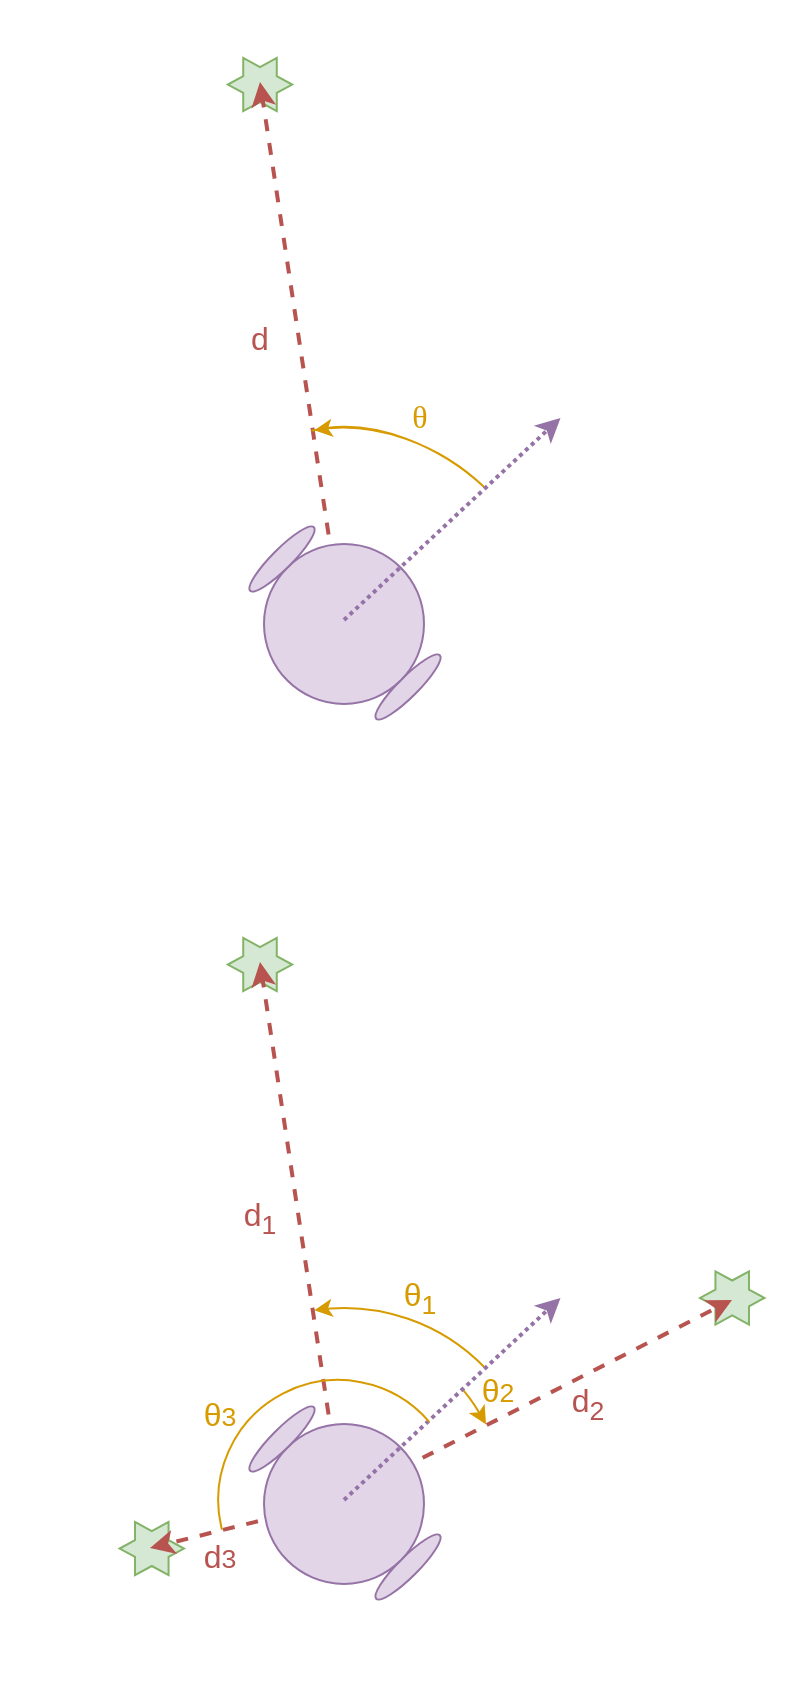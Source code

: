 <mxfile version="26.1.1">
  <diagram name="Page-1" id="iYsXMBY1wStBnRutnZC9">
    <mxGraphModel dx="1728" dy="1007" grid="1" gridSize="10" guides="1" tooltips="1" connect="1" arrows="1" fold="1" page="1" pageScale="1" pageWidth="850" pageHeight="1100" math="0" shadow="0">
      <root>
        <mxCell id="0" />
        <mxCell id="1" parent="0" />
        <mxCell id="1L5F273BirXwblOx_tCw-1" value="" style="verticalLabelPosition=bottom;verticalAlign=top;html=1;shape=mxgraph.basic.6_point_star;hachureGap=4;fontFamily=Architects Daughter;fontSource=https%3A%2F%2Ffonts.googleapis.com%2Fcss%3Ffamily%3DArchitects%2BDaughter;fillColor=#d5e8d4;strokeColor=#82b366;" vertex="1" parent="1">
          <mxGeometry x="179.8" y="960.996" width="32.2" height="26.562" as="geometry" />
        </mxCell>
        <mxCell id="1L5F273BirXwblOx_tCw-2" value="" style="endArrow=classic;dashed=1;html=1;strokeWidth=2;rounded=0;hachureGap=4;fontFamily=Architects Daughter;fontSource=https%3A%2F%2Ffonts.googleapis.com%2Fcss%3Ffamily%3DArchitects%2BDaughter;fillColor=#f8cecc;strokeColor=#b85450;endFill=1;startArrow=classic;startFill=1;" edge="1" parent="1">
          <mxGeometry width="50" height="50" relative="1" as="geometry">
            <mxPoint x="291.91" y="950" as="sourcePoint" />
            <mxPoint x="195" y="974" as="targetPoint" />
          </mxGeometry>
        </mxCell>
        <mxCell id="Ijn5KE8HHZ80fmaEsMWL-29" value="" style="rounded=0;whiteSpace=wrap;html=1;strokeColor=none;opacity=0;" parent="1" vertex="1">
          <mxGeometry x="120" y="639.72" width="400" height="399.72" as="geometry" />
        </mxCell>
        <mxCell id="Ijn5KE8HHZ80fmaEsMWL-25" value="" style="verticalLabelPosition=bottom;verticalAlign=top;html=1;shape=mxgraph.basic.arc;startAngle=0.133;endAngle=0.171;hachureGap=4;fontFamily=Architects Daughter;fontSource=https%3A%2F%2Ffonts.googleapis.com%2Fcss%3Ffamily%3DArchitects%2BDaughter;fillColor=#ffe6cc;strokeColor=#d79b00;" parent="1" vertex="1">
          <mxGeometry x="212" y="866.5" width="160" height="171" as="geometry" />
        </mxCell>
        <mxCell id="Ijn5KE8HHZ80fmaEsMWL-8" value="" style="verticalLabelPosition=bottom;verticalAlign=top;html=1;shape=mxgraph.basic.6_point_star;hachureGap=4;fontFamily=Architects Daughter;fontSource=https%3A%2F%2Ffonts.googleapis.com%2Fcss%3Ffamily%3DArchitects%2BDaughter;fillColor=#d5e8d4;strokeColor=#82b366;" parent="1" vertex="1">
          <mxGeometry x="470" y="835.716" width="32.2" height="26.562" as="geometry" />
        </mxCell>
        <mxCell id="Ijn5KE8HHZ80fmaEsMWL-16" value="" style="endArrow=classic;dashed=1;html=1;strokeWidth=2;rounded=0;hachureGap=4;fontFamily=Architects Daughter;fontSource=https%3A%2F%2Ffonts.googleapis.com%2Fcss%3Ffamily%3DArchitects%2BDaughter;fillColor=#f8cecc;strokeColor=#b85450;endFill=1;startArrow=classic;startFill=1;" parent="1" edge="1">
          <mxGeometry width="50" height="50" relative="1" as="geometry">
            <mxPoint x="291.91" y="949" as="sourcePoint" />
            <mxPoint x="486" y="850" as="targetPoint" />
          </mxGeometry>
        </mxCell>
        <mxCell id="Ijn5KE8HHZ80fmaEsMWL-2" value="" style="verticalLabelPosition=bottom;verticalAlign=top;html=1;shape=mxgraph.basic.6_point_star;hachureGap=4;fontFamily=Architects Daughter;fontSource=https%3A%2F%2Ffonts.googleapis.com%2Fcss%3Ffamily%3DArchitects%2BDaughter;fillColor=#d5e8d4;strokeColor=#82b366;" parent="1" vertex="1">
          <mxGeometry x="233.9" y="228.996" width="32.2" height="26.562" as="geometry" />
        </mxCell>
        <mxCell id="onmkA3iy_ubHsqIBHsDl-18" value="d" style="text;html=1;align=center;verticalAlign=middle;whiteSpace=wrap;rounded=0;fontFamily=Helvetica;fontColor=#B85450;fontSize=16;" parent="1" vertex="1">
          <mxGeometry x="240" y="359" width="20" height="20" as="geometry" />
        </mxCell>
        <mxCell id="onmkA3iy_ubHsqIBHsDl-19" value="θ" style="text;html=1;align=center;verticalAlign=middle;whiteSpace=wrap;rounded=0;fontFamily=Architects Daughter;fontSource=https%3A%2F%2Ffonts.googleapis.com%2Fcss%3Ffamily%3DArchitects%2BDaughter;fontColor=#D79B00;fontSize=16;" parent="1" vertex="1">
          <mxGeometry x="320" y="399" width="20" height="20" as="geometry" />
        </mxCell>
        <mxCell id="onmkA3iy_ubHsqIBHsDl-9" value="" style="endArrow=classic;dashed=1;html=1;strokeWidth=2;rounded=0;hachureGap=4;fontFamily=Architects Daughter;fontSource=https%3A%2F%2Ffonts.googleapis.com%2Fcss%3Ffamily%3DArchitects%2BDaughter;fillColor=#f8cecc;strokeColor=#b85450;endFill=1;startArrow=classic;startFill=1;" parent="1" edge="1">
          <mxGeometry width="50" height="50" relative="1" as="geometry">
            <mxPoint x="290.91" y="511" as="sourcePoint" />
            <mxPoint x="250.001" y="241.0" as="targetPoint" />
          </mxGeometry>
        </mxCell>
        <mxCell id="Ijn5KE8HHZ80fmaEsMWL-3" value="" style="group" parent="1" vertex="1" connectable="0">
          <mxGeometry x="194.001" y="408.94" width="206.249" height="201.06" as="geometry" />
        </mxCell>
        <mxCell id="onmkA3iy_ubHsqIBHsDl-16" value="" style="verticalLabelPosition=bottom;verticalAlign=top;html=1;shape=mxgraph.basic.arc;startAngle=0.974;endAngle=0.128;sketch=1;hachureGap=4;jiggle=2;curveFitting=1;fontFamily=Architects Daughter;fontSource=https%3A%2F%2Ffonts.googleapis.com%2Fcss%3Ffamily%3DArchitects%2BDaughter;fillColor=#ffe6cc;strokeColor=#d79b00;" parent="Ijn5KE8HHZ80fmaEsMWL-3" vertex="1">
          <mxGeometry y="5.06" width="196" height="196" as="geometry" />
        </mxCell>
        <mxCell id="onmkA3iy_ubHsqIBHsDl-2" value="" style="ellipse;whiteSpace=wrap;html=1;hachureGap=4;fontFamily=Architects Daughter;fontSource=https%3A%2F%2Ffonts.googleapis.com%2Fcss%3Ffamily%3DArchitects%2BDaughter;fillColor=#e1d5e7;strokeColor=#9673a6;rotation=45;" parent="Ijn5KE8HHZ80fmaEsMWL-3" vertex="1">
          <mxGeometry x="124.999" y="112.06" width="10" height="45" as="geometry" />
        </mxCell>
        <mxCell id="onmkA3iy_ubHsqIBHsDl-1" value="" style="ellipse;whiteSpace=wrap;html=1;aspect=fixed;hachureGap=4;fontFamily=Architects Daughter;fontSource=https%3A%2F%2Ffonts.googleapis.com%2Fcss%3Ffamily%3DArchitects%2BDaughter;fillColor=#e1d5e7;strokeColor=#9673a6;rotation=45;gradientColor=none;" parent="Ijn5KE8HHZ80fmaEsMWL-3" vertex="1">
          <mxGeometry x="57.999" y="63.06" width="80" height="80" as="geometry" />
        </mxCell>
        <mxCell id="onmkA3iy_ubHsqIBHsDl-3" value="" style="ellipse;whiteSpace=wrap;html=1;hachureGap=4;fontFamily=Architects Daughter;fontSource=https%3A%2F%2Ffonts.googleapis.com%2Fcss%3Ffamily%3DArchitects%2BDaughter;fillColor=#e1d5e7;strokeColor=#9673a6;rotation=45;" parent="Ijn5KE8HHZ80fmaEsMWL-3" vertex="1">
          <mxGeometry x="61.999" y="48.06" width="10" height="45" as="geometry" />
        </mxCell>
        <mxCell id="onmkA3iy_ubHsqIBHsDl-4" value="" style="endArrow=classic;html=1;rounded=0;hachureGap=4;fontFamily=Architects Daughter;fontSource=https%3A%2F%2Ffonts.googleapis.com%2Fcss%3Ffamily%3DArchitects%2BDaughter;dashed=1;fillColor=#e1d5e7;strokeColor=#9673a6;dashPattern=1 1;entryX=0.495;entryY=0.582;entryDx=0;entryDy=0;entryPerimeter=0;strokeWidth=2;" parent="Ijn5KE8HHZ80fmaEsMWL-3" edge="1">
          <mxGeometry width="50" height="50" relative="1" as="geometry">
            <mxPoint x="97.999" y="101.06" as="sourcePoint" />
            <mxPoint x="206.249" as="targetPoint" />
          </mxGeometry>
        </mxCell>
        <mxCell id="onmkA3iy_ubHsqIBHsDl-17" value="" style="endArrow=classic;html=1;rounded=0;hachureGap=4;fontFamily=Architects Daughter;fontSource=https%3A%2F%2Ffonts.googleapis.com%2Fcss%3Ffamily%3DArchitects%2BDaughter;entryX=0.424;entryY=0.006;entryDx=0;entryDy=0;entryPerimeter=0;exitX=0.46;exitY=0.001;exitDx=0;exitDy=0;exitPerimeter=0;fillColor=#ffe6cc;strokeColor=#d79b00;" parent="Ijn5KE8HHZ80fmaEsMWL-3" source="onmkA3iy_ubHsqIBHsDl-16" target="onmkA3iy_ubHsqIBHsDl-16" edge="1">
          <mxGeometry width="50" height="50" relative="1" as="geometry">
            <mxPoint x="95.452" y="3.058" as="sourcePoint" />
            <mxPoint x="80.556" y="6.39" as="targetPoint" />
          </mxGeometry>
        </mxCell>
        <mxCell id="Ijn5KE8HHZ80fmaEsMWL-4" value="" style="verticalLabelPosition=bottom;verticalAlign=top;html=1;shape=mxgraph.basic.6_point_star;hachureGap=4;fontFamily=Architects Daughter;fontSource=https%3A%2F%2Ffonts.googleapis.com%2Fcss%3Ffamily%3DArchitects%2BDaughter;fillColor=#d5e8d4;strokeColor=#82b366;" parent="1" vertex="1">
          <mxGeometry x="233.9" y="668.996" width="32.2" height="26.562" as="geometry" />
        </mxCell>
        <mxCell id="Ijn5KE8HHZ80fmaEsMWL-5" value="d&lt;sub&gt;1&lt;/sub&gt;" style="text;html=1;align=center;verticalAlign=middle;whiteSpace=wrap;rounded=0;fontFamily=Helvetica;fontColor=#B85450;fontSize=16;" parent="1" vertex="1">
          <mxGeometry x="240" y="799" width="20" height="20" as="geometry" />
        </mxCell>
        <mxCell id="Ijn5KE8HHZ80fmaEsMWL-6" value="θ&lt;sub&gt;1&lt;/sub&gt;" style="text;html=1;align=center;verticalAlign=middle;whiteSpace=wrap;rounded=0;fontFamily=Helvetica;fontColor=#D79B00;fontSize=16;" parent="1" vertex="1">
          <mxGeometry x="320" y="839" width="20" height="20" as="geometry" />
        </mxCell>
        <mxCell id="Ijn5KE8HHZ80fmaEsMWL-7" value="" style="endArrow=classic;dashed=1;html=1;strokeWidth=2;rounded=0;hachureGap=4;fontFamily=Architects Daughter;fontSource=https%3A%2F%2Ffonts.googleapis.com%2Fcss%3Ffamily%3DArchitects%2BDaughter;fillColor=#f8cecc;strokeColor=#b85450;endFill=1;startArrow=classic;startFill=1;" parent="1" edge="1">
          <mxGeometry width="50" height="50" relative="1" as="geometry">
            <mxPoint x="290.91" y="951" as="sourcePoint" />
            <mxPoint x="250.001" y="681.0" as="targetPoint" />
          </mxGeometry>
        </mxCell>
        <mxCell id="Ijn5KE8HHZ80fmaEsMWL-17" value="d&lt;sub&gt;2&lt;/sub&gt;" style="text;html=1;align=center;verticalAlign=middle;whiteSpace=wrap;rounded=0;fontFamily=Helvetica;fontColor=#B85450;fontSize=16;" parent="1" vertex="1">
          <mxGeometry x="404" y="892" width="20" height="20" as="geometry" />
        </mxCell>
        <mxCell id="Ijn5KE8HHZ80fmaEsMWL-10" value="" style="verticalLabelPosition=bottom;verticalAlign=top;html=1;shape=mxgraph.basic.arc;startAngle=0.978;endAngle=0.128;hachureGap=4;fontFamily=Architects Daughter;fontSource=https%3A%2F%2Ffonts.googleapis.com%2Fcss%3Ffamily%3DArchitects%2BDaughter;fillColor=#ffe6cc;strokeColor=#d79b00;" parent="1" vertex="1">
          <mxGeometry x="194.001" y="854" width="196" height="196" as="geometry" />
        </mxCell>
        <mxCell id="Ijn5KE8HHZ80fmaEsMWL-11" value="" style="ellipse;whiteSpace=wrap;html=1;hachureGap=4;fontFamily=Architects Daughter;fontSource=https%3A%2F%2Ffonts.googleapis.com%2Fcss%3Ffamily%3DArchitects%2BDaughter;fillColor=#e1d5e7;strokeColor=#9673a6;rotation=45;" parent="1" vertex="1">
          <mxGeometry x="319" y="961" width="10" height="45" as="geometry" />
        </mxCell>
        <mxCell id="Ijn5KE8HHZ80fmaEsMWL-12" value="" style="ellipse;whiteSpace=wrap;html=1;aspect=fixed;hachureGap=4;fontFamily=Architects Daughter;fontSource=https%3A%2F%2Ffonts.googleapis.com%2Fcss%3Ffamily%3DArchitects%2BDaughter;fillColor=#e1d5e7;strokeColor=#9673a6;rotation=45;gradientColor=none;" parent="1" vertex="1">
          <mxGeometry x="252" y="912" width="80" height="80" as="geometry" />
        </mxCell>
        <mxCell id="Ijn5KE8HHZ80fmaEsMWL-13" value="" style="ellipse;whiteSpace=wrap;html=1;hachureGap=4;fontFamily=Architects Daughter;fontSource=https%3A%2F%2Ffonts.googleapis.com%2Fcss%3Ffamily%3DArchitects%2BDaughter;fillColor=#e1d5e7;strokeColor=#9673a6;rotation=45;" parent="1" vertex="1">
          <mxGeometry x="256" y="897" width="10" height="45" as="geometry" />
        </mxCell>
        <mxCell id="Ijn5KE8HHZ80fmaEsMWL-14" value="" style="endArrow=classic;html=1;rounded=0;hachureGap=4;fontFamily=Architects Daughter;fontSource=https%3A%2F%2Ffonts.googleapis.com%2Fcss%3Ffamily%3DArchitects%2BDaughter;dashed=1;fillColor=#e1d5e7;strokeColor=#9673a6;dashPattern=1 1;entryX=0.495;entryY=0.582;entryDx=0;entryDy=0;entryPerimeter=0;strokeWidth=2;" parent="1" edge="1">
          <mxGeometry width="50" height="50" relative="1" as="geometry">
            <mxPoint x="292" y="950" as="sourcePoint" />
            <mxPoint x="400.25" y="848.94" as="targetPoint" />
          </mxGeometry>
        </mxCell>
        <mxCell id="Ijn5KE8HHZ80fmaEsMWL-15" value="" style="endArrow=classic;html=1;rounded=0;hachureGap=4;fontFamily=Architects Daughter;fontSource=https%3A%2F%2Ffonts.googleapis.com%2Fcss%3Ffamily%3DArchitects%2BDaughter;entryX=0.424;entryY=0.006;entryDx=0;entryDy=0;entryPerimeter=0;exitX=0.46;exitY=0.001;exitDx=0;exitDy=0;exitPerimeter=0;fillColor=#ffe6cc;strokeColor=#d79b00;" parent="1" source="Ijn5KE8HHZ80fmaEsMWL-10" target="Ijn5KE8HHZ80fmaEsMWL-10" edge="1">
          <mxGeometry width="50" height="50" relative="1" as="geometry">
            <mxPoint x="289.453" y="851.998" as="sourcePoint" />
            <mxPoint x="274.557" y="855.33" as="targetPoint" />
          </mxGeometry>
        </mxCell>
        <mxCell id="Ijn5KE8HHZ80fmaEsMWL-24" value="θ&lt;span style=&quot;font-size: 13.333px;&quot;&gt;2&lt;/span&gt;" style="text;html=1;align=center;verticalAlign=middle;whiteSpace=wrap;rounded=0;fontFamily=Helvetica;fontColor=#D79B00;fontSize=16;" parent="1" vertex="1">
          <mxGeometry x="359" y="885" width="20" height="20" as="geometry" />
        </mxCell>
        <mxCell id="Ijn5KE8HHZ80fmaEsMWL-27" value="" style="endArrow=classic;html=1;rounded=0;hachureGap=4;fontFamily=Architects Daughter;fontSource=https%3A%2F%2Ffonts.googleapis.com%2Fcss%3Ffamily%3DArchitects%2BDaughter;exitX=0.925;exitY=0.242;exitDx=0;exitDy=0;exitPerimeter=0;fillColor=#ffe6cc;strokeColor=#d79b00;" parent="1" edge="1">
          <mxGeometry width="50" height="50" relative="1" as="geometry">
            <mxPoint x="360" y="907.002" as="sourcePoint" />
            <mxPoint x="363" y="912.12" as="targetPoint" />
          </mxGeometry>
        </mxCell>
        <mxCell id="Ijn5KE8HHZ80fmaEsMWL-28" value="" style="rounded=0;whiteSpace=wrap;html=1;strokeColor=none;opacity=0;" parent="1" vertex="1">
          <mxGeometry x="120" y="200" width="400" height="399.72" as="geometry" />
        </mxCell>
        <mxCell id="1L5F273BirXwblOx_tCw-3" value="" style="verticalLabelPosition=bottom;verticalAlign=top;html=1;shape=mxgraph.basic.arc;startAngle=0.71;endAngle=0.137;hachureGap=4;fontFamily=Architects Daughter;fontSource=https%3A%2F%2Ffonts.googleapis.com%2Fcss%3Ffamily%3DArchitects%2BDaughter;fillColor=#ffe6cc;strokeColor=#d79b00;" vertex="1" parent="1">
          <mxGeometry x="229.13" y="890" width="120" height="120" as="geometry" />
        </mxCell>
        <mxCell id="1L5F273BirXwblOx_tCw-4" value="θ&lt;span style=&quot;font-size: 13.333px;&quot;&gt;3&lt;/span&gt;" style="text;html=1;align=center;verticalAlign=middle;whiteSpace=wrap;rounded=0;fontFamily=Helvetica;fontColor=#D79B00;fontSize=16;" vertex="1" parent="1">
          <mxGeometry x="220" y="897" width="20" height="20" as="geometry" />
        </mxCell>
        <mxCell id="1L5F273BirXwblOx_tCw-5" value="d&lt;span style=&quot;font-size: 13.333px;&quot;&gt;3&lt;/span&gt;" style="text;html=1;align=center;verticalAlign=middle;whiteSpace=wrap;rounded=0;fontFamily=Helvetica;fontColor=#B85450;fontSize=16;" vertex="1" parent="1">
          <mxGeometry x="220" y="967.56" width="20" height="20" as="geometry" />
        </mxCell>
      </root>
    </mxGraphModel>
  </diagram>
</mxfile>
